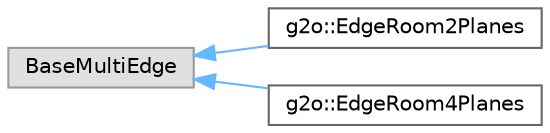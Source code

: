 digraph "Graphical Class Hierarchy"
{
 // LATEX_PDF_SIZE
  bgcolor="transparent";
  edge [fontname=Helvetica,fontsize=10,labelfontname=Helvetica,labelfontsize=10];
  node [fontname=Helvetica,fontsize=10,shape=box,height=0.2,width=0.4];
  rankdir="LR";
  Node0 [label="BaseMultiEdge",height=0.2,width=0.4,color="grey60", fillcolor="#E0E0E0", style="filled",tooltip=" "];
  Node0 -> Node1 [dir="back",color="steelblue1",style="solid"];
  Node1 [label="g2o::EdgeRoom2Planes",height=0.2,width=0.4,color="grey40", fillcolor="white", style="filled",URL="$classg2o_1_1EdgeRoom2Planes.html",tooltip=" "];
  Node0 -> Node2 [dir="back",color="steelblue1",style="solid"];
  Node2 [label="g2o::EdgeRoom4Planes",height=0.2,width=0.4,color="grey40", fillcolor="white", style="filled",URL="$classg2o_1_1EdgeRoom4Planes.html",tooltip=" "];
}
